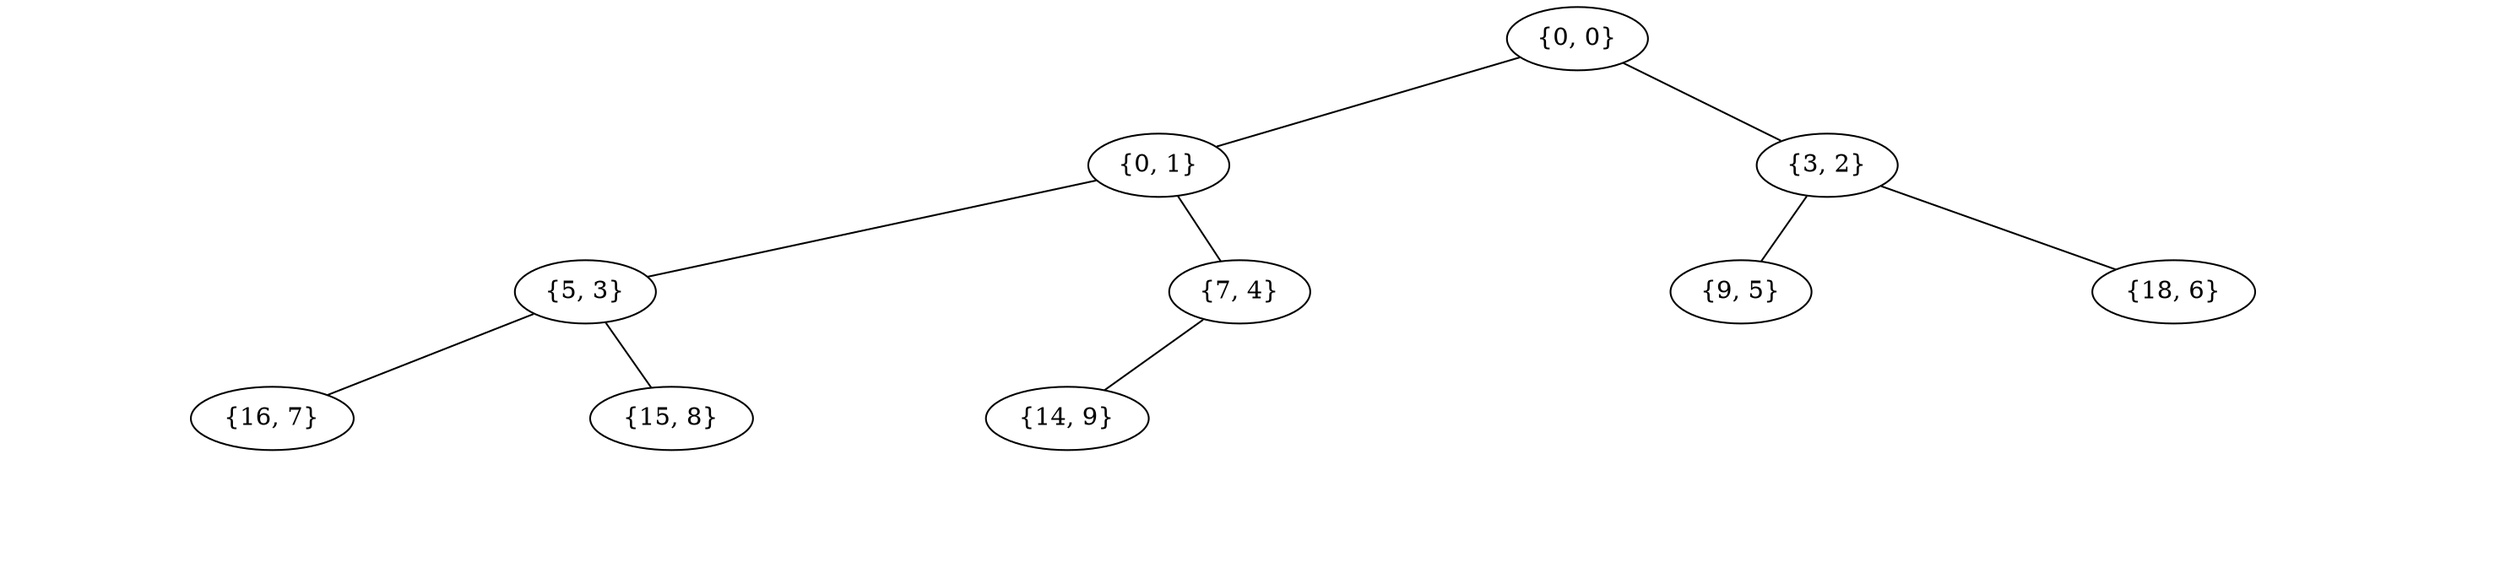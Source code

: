 graph arbre {
	ordering = out;
	splines = false;
  "{0, 0}" -- "{0, 1}" 
  "NIL0" [style=invis];
  "{0, 0}" -- "NIL0"  [style=invis];
  "{0, 0}" -- "{3, 2}" 
  "{0, 1}" -- "{5, 3}" 
  "NIL1" [style=invis];
  "{0, 1}" -- "NIL1"  [style=invis];
  "{0, 1}" -- "{7, 4}" 
  "{5, 3}" -- "{16, 7}" 
  "NIL2" [style=invis];
  "{5, 3}" -- "NIL2"  [style=invis];
  "{5, 3}" -- "{15, 8}" 
  "NIL3" [style=invis];
  "{16, 7}" -- "NIL3"  [style=invis];
  "NIL4" [style=invis];
  "{16, 7}" -- "NIL4"  [style=invis];
  "NIL5" [style=invis];
  "{16, 7}" -- "NIL5"  [style=invis];
  "NIL6" [style=invis];
  "{15, 8}" -- "NIL6"  [style=invis];
  "NIL7" [style=invis];
  "{15, 8}" -- "NIL7"  [style=invis];
  "NIL8" [style=invis];
  "{15, 8}" -- "NIL8"  [style=invis];
  "{7, 4}" -- "{14, 9}" 
  "NIL9" [style=invis];
  "{7, 4}" -- "NIL9"  [style=invis];
  "NIL10" [style=invis];
  "{7, 4}" -- "NIL10"  [style=invis];
  "NIL11" [style=invis];
  "{14, 9}" -- "NIL11"  [style=invis];
  "NIL12" [style=invis];
  "{14, 9}" -- "NIL12"  [style=invis];
  "NIL13" [style=invis];
  "{14, 9}" -- "NIL13"  [style=invis];
  "{3, 2}" -- "{9, 5}" 
  "NIL14" [style=invis];
  "{3, 2}" -- "NIL14"  [style=invis];
  "{3, 2}" -- "{18, 6}" 
  "NIL15" [style=invis];
  "{9, 5}" -- "NIL15"  [style=invis];
  "NIL16" [style=invis];
  "{9, 5}" -- "NIL16"  [style=invis];
  "NIL17" [style=invis];
  "{9, 5}" -- "NIL17"  [style=invis];
  "NIL18" [style=invis];
  "{18, 6}" -- "NIL18"  [style=invis];
  "NIL19" [style=invis];
  "{18, 6}" -- "NIL19"  [style=invis];
  "NIL20" [style=invis];
  "{18, 6}" -- "NIL20"  [style=invis];
}
